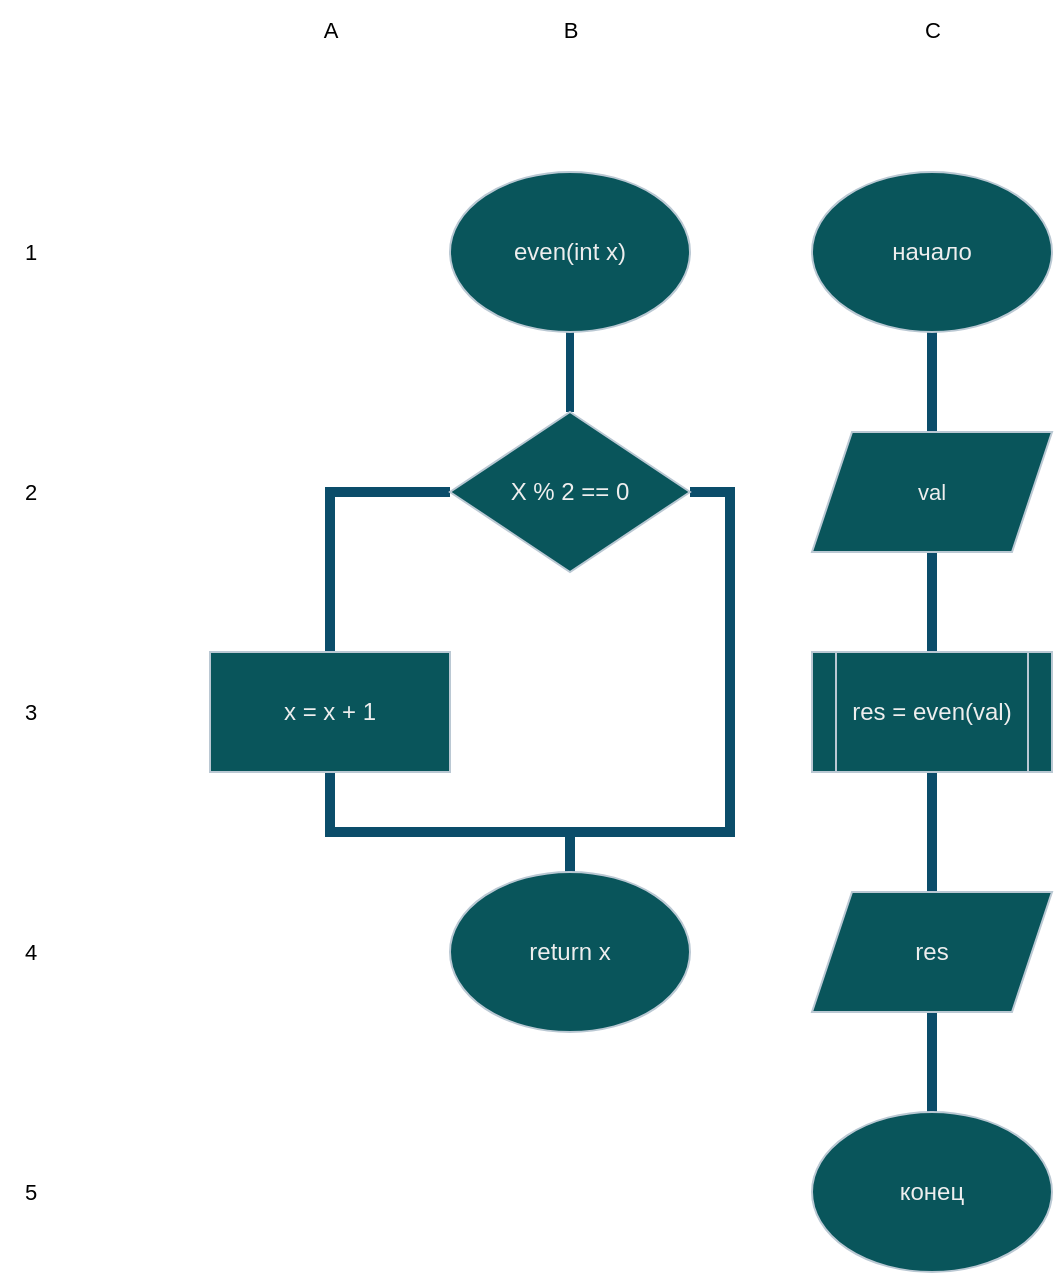 <mxfile version="28.0.6">
  <diagram name="Page-1" id="wzX6Js9ENFyYphFbZwKU">
    <mxGraphModel dx="1573" dy="873" grid="1" gridSize="10" guides="1" tooltips="1" connect="1" arrows="1" fold="1" page="1" pageScale="1" pageWidth="850" pageHeight="1100" math="0" shadow="0">
      <root>
        <mxCell id="0" />
        <mxCell id="1" parent="0" />
        <mxCell id="Qyn3JpIdIOlX9QvmUWjG-6" value="" style="edgeStyle=orthogonalEdgeStyle;rounded=0;orthogonalLoop=1;jettySize=auto;html=1;strokeColor=#0B4D6A;strokeWidth=4;endArrow=none;endFill=0;labelBackgroundColor=none;fontColor=default;" edge="1" parent="1" source="Qyn3JpIdIOlX9QvmUWjG-2" target="Qyn3JpIdIOlX9QvmUWjG-3">
          <mxGeometry relative="1" as="geometry" />
        </mxCell>
        <mxCell id="Qyn3JpIdIOlX9QvmUWjG-2" value="even(int x)" style="ellipse;whiteSpace=wrap;html=1;strokeColor=#BAC8D3;fontColor=#EEEEEE;fillColor=#09555B;labelBackgroundColor=none;" vertex="1" parent="1">
          <mxGeometry x="280" y="370" width="120" height="80" as="geometry" />
        </mxCell>
        <mxCell id="Qyn3JpIdIOlX9QvmUWjG-8" style="edgeStyle=orthogonalEdgeStyle;shape=connector;rounded=0;orthogonalLoop=1;jettySize=auto;html=1;exitX=0;exitY=0.5;exitDx=0;exitDy=0;entryX=0.5;entryY=0;entryDx=0;entryDy=0;strokeColor=#0B4D6A;strokeWidth=5;align=center;verticalAlign=middle;fontFamily=Helvetica;fontSize=11;fontColor=default;labelBackgroundColor=none;endArrow=none;endFill=0;" edge="1" parent="1" source="Qyn3JpIdIOlX9QvmUWjG-3" target="Qyn3JpIdIOlX9QvmUWjG-4">
          <mxGeometry relative="1" as="geometry" />
        </mxCell>
        <mxCell id="Qyn3JpIdIOlX9QvmUWjG-18" style="edgeStyle=orthogonalEdgeStyle;shape=connector;rounded=0;orthogonalLoop=1;jettySize=auto;html=1;exitX=1;exitY=0.5;exitDx=0;exitDy=0;entryX=0.5;entryY=0;entryDx=0;entryDy=0;strokeColor=#0B4D6A;strokeWidth=5;align=center;verticalAlign=middle;fontFamily=Helvetica;fontSize=11;fontColor=default;labelBackgroundColor=none;endArrow=none;endFill=0;" edge="1" parent="1" source="Qyn3JpIdIOlX9QvmUWjG-3" target="Qyn3JpIdIOlX9QvmUWjG-5">
          <mxGeometry relative="1" as="geometry">
            <Array as="points">
              <mxPoint x="420" y="530" />
              <mxPoint x="420" y="700" />
              <mxPoint x="340" y="700" />
            </Array>
          </mxGeometry>
        </mxCell>
        <mxCell id="Qyn3JpIdIOlX9QvmUWjG-3" value="X % 2 == 0" style="rhombus;whiteSpace=wrap;html=1;strokeColor=#BAC8D3;fontColor=#EEEEEE;fillColor=#09555B;labelBackgroundColor=none;" vertex="1" parent="1">
          <mxGeometry x="280" y="490" width="120" height="80" as="geometry" />
        </mxCell>
        <mxCell id="Qyn3JpIdIOlX9QvmUWjG-13" style="edgeStyle=orthogonalEdgeStyle;shape=connector;rounded=0;orthogonalLoop=1;jettySize=auto;html=1;exitX=0.5;exitY=1;exitDx=0;exitDy=0;strokeColor=#0B4D6A;strokeWidth=5;align=center;verticalAlign=middle;fontFamily=Helvetica;fontSize=11;fontColor=default;labelBackgroundColor=none;endArrow=none;endFill=0;" edge="1" parent="1" source="Qyn3JpIdIOlX9QvmUWjG-4" target="Qyn3JpIdIOlX9QvmUWjG-5">
          <mxGeometry relative="1" as="geometry">
            <Array as="points">
              <mxPoint x="220" y="700" />
              <mxPoint x="340" y="700" />
            </Array>
          </mxGeometry>
        </mxCell>
        <mxCell id="Qyn3JpIdIOlX9QvmUWjG-4" value="x = x + 1" style="rounded=0;whiteSpace=wrap;html=1;strokeColor=#BAC8D3;fontColor=#EEEEEE;fillColor=#09555B;labelBackgroundColor=none;" vertex="1" parent="1">
          <mxGeometry x="160" y="610" width="120" height="60" as="geometry" />
        </mxCell>
        <mxCell id="Qyn3JpIdIOlX9QvmUWjG-5" value="return x" style="ellipse;whiteSpace=wrap;html=1;strokeColor=#BAC8D3;fontColor=#EEEEEE;fillColor=#09555B;labelBackgroundColor=none;" vertex="1" parent="1">
          <mxGeometry x="280" y="720" width="120" height="80" as="geometry" />
        </mxCell>
        <mxCell id="Qyn3JpIdIOlX9QvmUWjG-31" value="" style="edgeStyle=orthogonalEdgeStyle;rounded=0;orthogonalLoop=1;jettySize=auto;html=1;strokeColor=#0B4D6A;strokeWidth=5;endArrow=none;endFill=0;" edge="1" parent="1" source="Qyn3JpIdIOlX9QvmUWjG-24" target="Qyn3JpIdIOlX9QvmUWjG-26">
          <mxGeometry relative="1" as="geometry" />
        </mxCell>
        <mxCell id="Qyn3JpIdIOlX9QvmUWjG-24" value="начало" style="ellipse;whiteSpace=wrap;html=1;strokeColor=#BAC8D3;fontColor=#EEEEEE;fillColor=#09555B;labelBackgroundColor=none;" vertex="1" parent="1">
          <mxGeometry x="461" y="370" width="120" height="80" as="geometry" />
        </mxCell>
        <mxCell id="Qyn3JpIdIOlX9QvmUWjG-33" value="" style="edgeStyle=orthogonalEdgeStyle;shape=connector;rounded=0;orthogonalLoop=1;jettySize=auto;html=1;strokeColor=#0B4D6A;strokeWidth=5;align=center;verticalAlign=middle;fontFamily=Helvetica;fontSize=11;fontColor=default;labelBackgroundColor=default;endArrow=none;endFill=0;" edge="1" parent="1" source="Qyn3JpIdIOlX9QvmUWjG-26" target="Qyn3JpIdIOlX9QvmUWjG-28">
          <mxGeometry relative="1" as="geometry" />
        </mxCell>
        <mxCell id="Qyn3JpIdIOlX9QvmUWjG-26" value="val" style="shape=parallelogram;perimeter=parallelogramPerimeter;whiteSpace=wrap;html=1;fixedSize=1;strokeColor=#BAC8D3;fontFamily=Helvetica;fontSize=11;fontColor=#EEEEEE;labelBackgroundColor=none;fillColor=#09555B;" vertex="1" parent="1">
          <mxGeometry x="461" y="500" width="120" height="60" as="geometry" />
        </mxCell>
        <mxCell id="Qyn3JpIdIOlX9QvmUWjG-34" value="" style="edgeStyle=orthogonalEdgeStyle;shape=connector;rounded=0;orthogonalLoop=1;jettySize=auto;html=1;strokeColor=#0B4D6A;strokeWidth=5;align=center;verticalAlign=middle;fontFamily=Helvetica;fontSize=11;fontColor=default;labelBackgroundColor=default;endArrow=none;endFill=0;" edge="1" parent="1" source="Qyn3JpIdIOlX9QvmUWjG-28" target="Qyn3JpIdIOlX9QvmUWjG-29">
          <mxGeometry relative="1" as="geometry" />
        </mxCell>
        <mxCell id="Qyn3JpIdIOlX9QvmUWjG-28" value="res = even(val)" style="shape=process;whiteSpace=wrap;html=1;backgroundOutline=1;strokeColor=#BAC8D3;fontColor=#EEEEEE;fillColor=#09555B;" vertex="1" parent="1">
          <mxGeometry x="461" y="610" width="120" height="60" as="geometry" />
        </mxCell>
        <mxCell id="Qyn3JpIdIOlX9QvmUWjG-35" value="" style="edgeStyle=orthogonalEdgeStyle;shape=connector;rounded=0;orthogonalLoop=1;jettySize=auto;html=1;strokeColor=#0B4D6A;strokeWidth=5;align=center;verticalAlign=middle;fontFamily=Helvetica;fontSize=11;fontColor=default;labelBackgroundColor=default;endArrow=none;endFill=0;" edge="1" parent="1" source="Qyn3JpIdIOlX9QvmUWjG-29" target="Qyn3JpIdIOlX9QvmUWjG-30">
          <mxGeometry relative="1" as="geometry" />
        </mxCell>
        <mxCell id="Qyn3JpIdIOlX9QvmUWjG-29" value="res" style="shape=parallelogram;perimeter=parallelogramPerimeter;whiteSpace=wrap;html=1;fixedSize=1;strokeColor=#BAC8D3;fontColor=#EEEEEE;fillColor=#09555B;" vertex="1" parent="1">
          <mxGeometry x="461" y="730" width="120" height="60" as="geometry" />
        </mxCell>
        <mxCell id="Qyn3JpIdIOlX9QvmUWjG-30" value="конец" style="ellipse;whiteSpace=wrap;html=1;strokeColor=#BAC8D3;fontColor=#EEEEEE;fillColor=#09555B;" vertex="1" parent="1">
          <mxGeometry x="461" y="840" width="120" height="80" as="geometry" />
        </mxCell>
        <mxCell id="Qyn3JpIdIOlX9QvmUWjG-36" value="A" style="text;html=1;align=center;verticalAlign=middle;resizable=0;points=[];autosize=1;strokeColor=none;fillColor=none;fontFamily=Helvetica;fontSize=11;fontColor=default;labelBackgroundColor=default;" vertex="1" parent="1">
          <mxGeometry x="205" y="284" width="30" height="30" as="geometry" />
        </mxCell>
        <mxCell id="Qyn3JpIdIOlX9QvmUWjG-37" value="B" style="text;html=1;align=center;verticalAlign=middle;resizable=0;points=[];autosize=1;strokeColor=none;fillColor=none;fontFamily=Helvetica;fontSize=11;fontColor=default;labelBackgroundColor=default;" vertex="1" parent="1">
          <mxGeometry x="325" y="284" width="30" height="30" as="geometry" />
        </mxCell>
        <mxCell id="Qyn3JpIdIOlX9QvmUWjG-38" value="C" style="text;html=1;align=center;verticalAlign=middle;resizable=0;points=[];autosize=1;strokeColor=none;fillColor=none;fontFamily=Helvetica;fontSize=11;fontColor=default;labelBackgroundColor=default;" vertex="1" parent="1">
          <mxGeometry x="506" y="284" width="30" height="30" as="geometry" />
        </mxCell>
        <mxCell id="Qyn3JpIdIOlX9QvmUWjG-39" value="1" style="text;html=1;align=center;verticalAlign=middle;resizable=0;points=[];autosize=1;strokeColor=none;fillColor=none;fontFamily=Helvetica;fontSize=11;fontColor=default;labelBackgroundColor=default;" vertex="1" parent="1">
          <mxGeometry x="55" y="395" width="30" height="30" as="geometry" />
        </mxCell>
        <mxCell id="Qyn3JpIdIOlX9QvmUWjG-40" value="2" style="text;html=1;align=center;verticalAlign=middle;resizable=0;points=[];autosize=1;strokeColor=none;fillColor=none;fontFamily=Helvetica;fontSize=11;fontColor=default;labelBackgroundColor=default;" vertex="1" parent="1">
          <mxGeometry x="55" y="515" width="30" height="30" as="geometry" />
        </mxCell>
        <mxCell id="Qyn3JpIdIOlX9QvmUWjG-41" value="3" style="text;html=1;align=center;verticalAlign=middle;resizable=0;points=[];autosize=1;strokeColor=none;fillColor=none;fontFamily=Helvetica;fontSize=11;fontColor=default;labelBackgroundColor=default;" vertex="1" parent="1">
          <mxGeometry x="55" y="625" width="30" height="30" as="geometry" />
        </mxCell>
        <mxCell id="Qyn3JpIdIOlX9QvmUWjG-42" value="4" style="text;html=1;align=center;verticalAlign=middle;resizable=0;points=[];autosize=1;strokeColor=none;fillColor=none;fontFamily=Helvetica;fontSize=11;fontColor=default;labelBackgroundColor=default;" vertex="1" parent="1">
          <mxGeometry x="55" y="745" width="30" height="30" as="geometry" />
        </mxCell>
        <mxCell id="Qyn3JpIdIOlX9QvmUWjG-44" value="5" style="text;html=1;align=center;verticalAlign=middle;resizable=0;points=[];autosize=1;strokeColor=none;fillColor=none;fontFamily=Helvetica;fontSize=11;fontColor=default;labelBackgroundColor=default;" vertex="1" parent="1">
          <mxGeometry x="55" y="865" width="30" height="30" as="geometry" />
        </mxCell>
      </root>
    </mxGraphModel>
  </diagram>
</mxfile>
